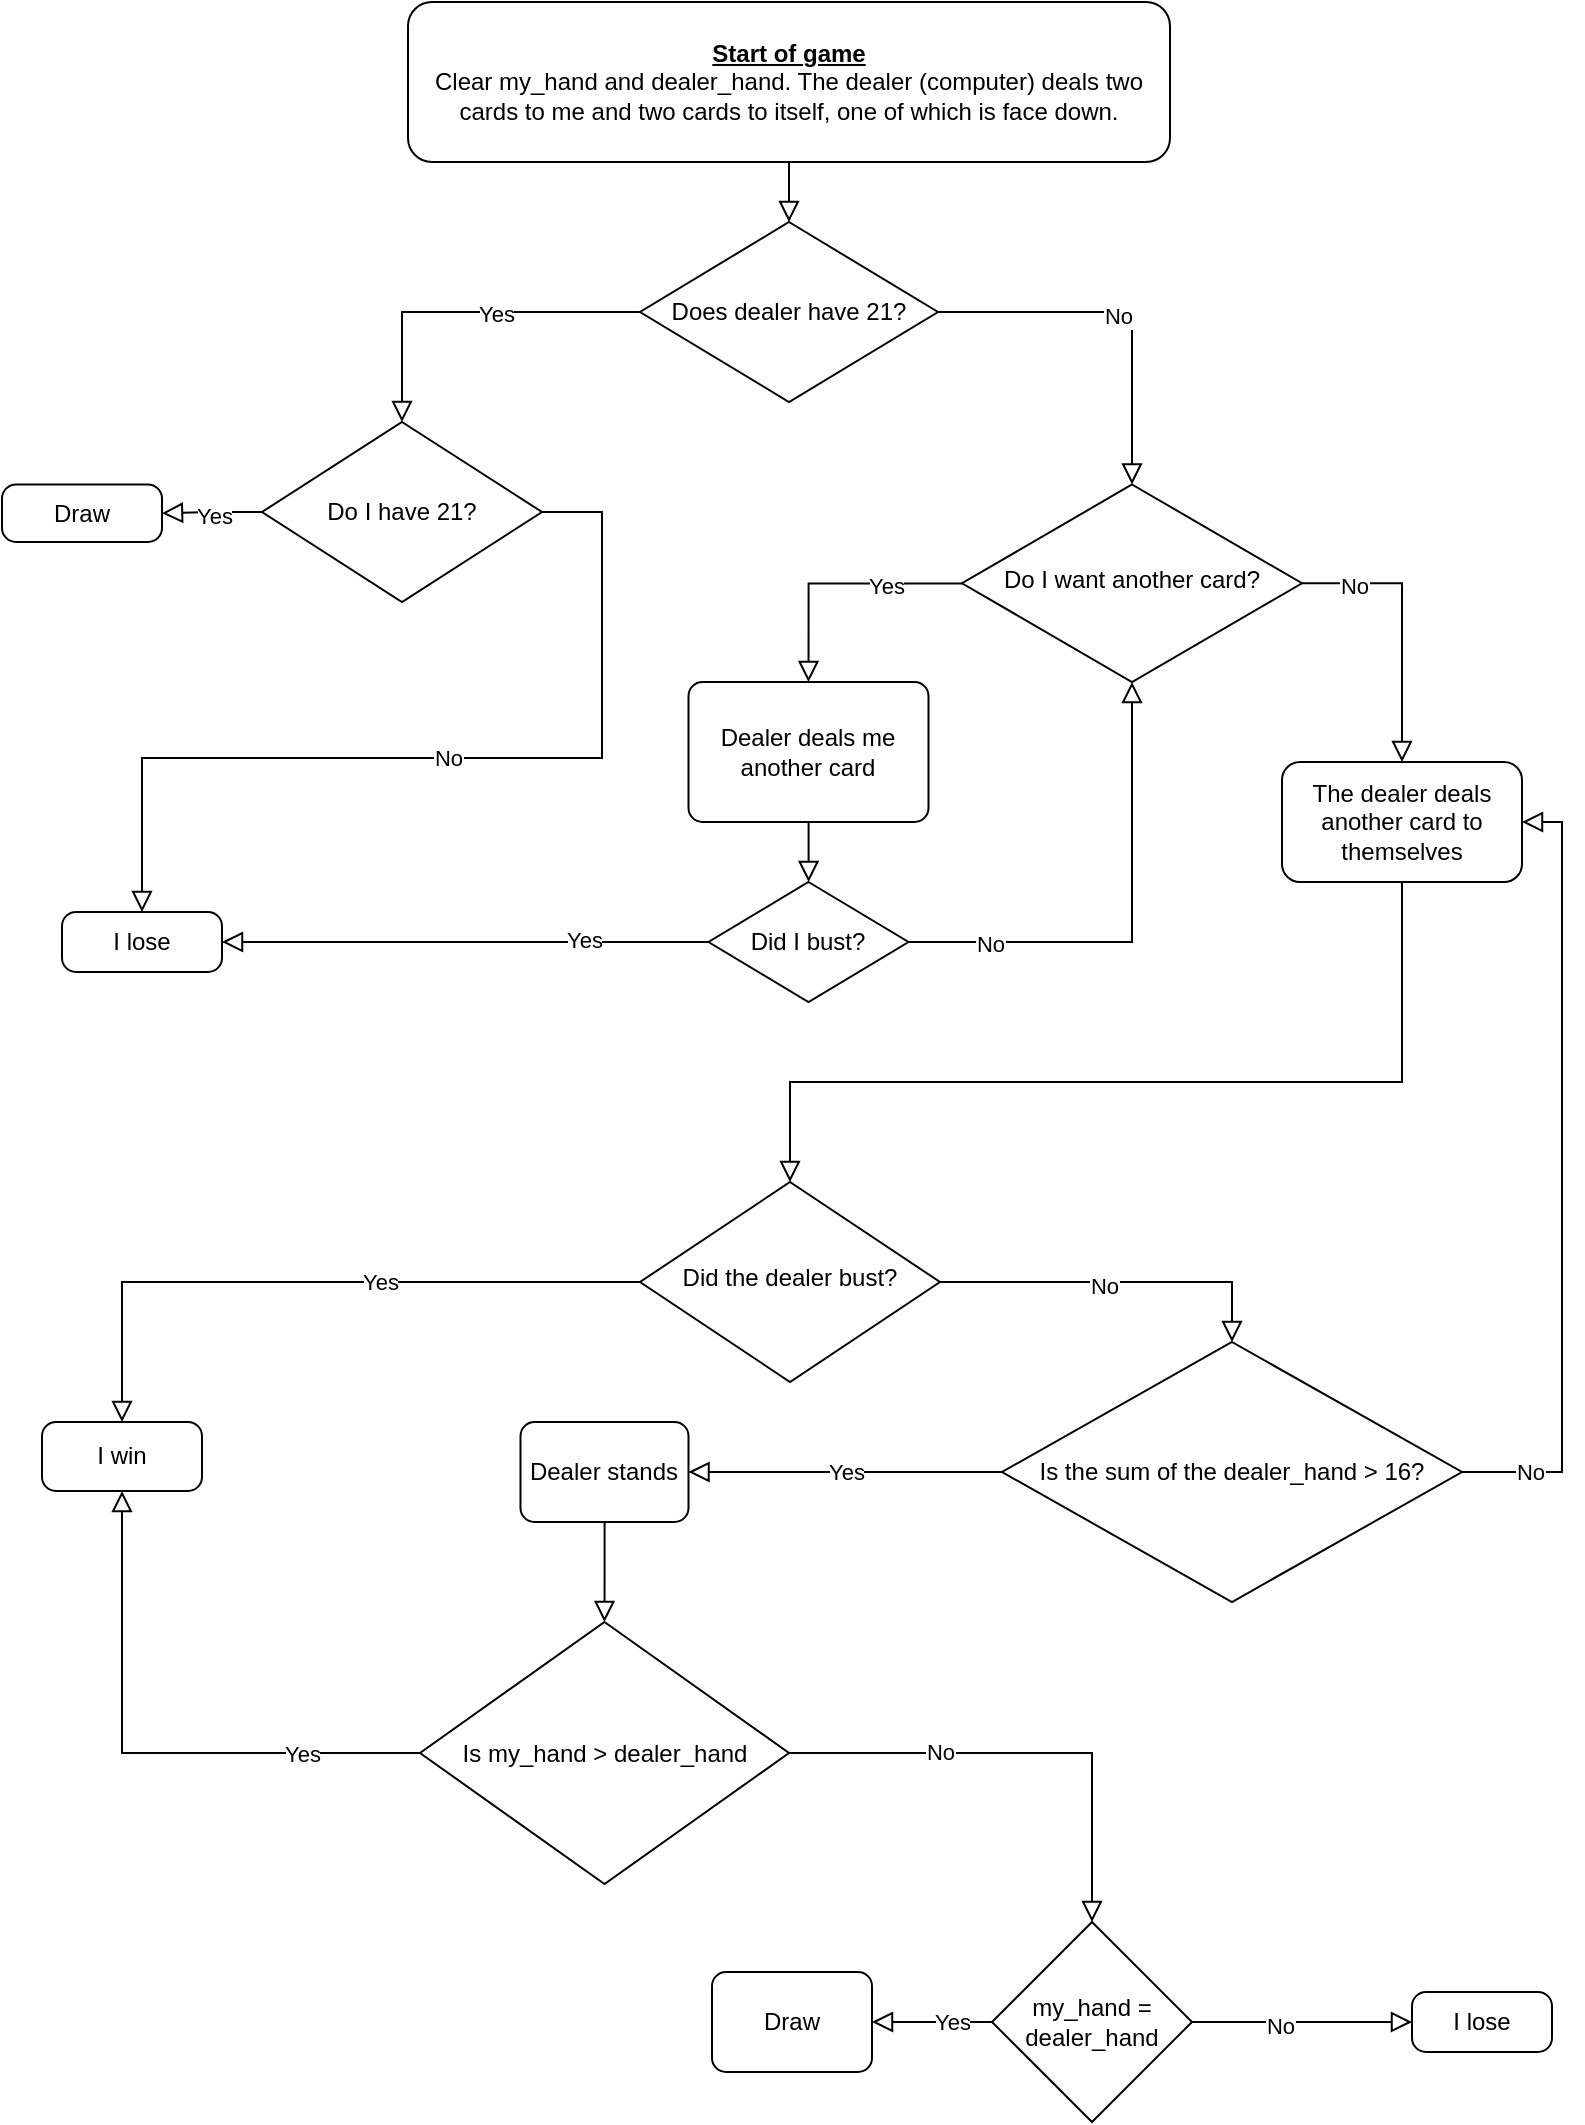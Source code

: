 <mxfile version="20.8.5" type="github">
  <diagram id="C5RBs43oDa-KdzZeNtuy" name="Page-1">
    <mxGraphModel dx="1026" dy="687" grid="1" gridSize="10" guides="1" tooltips="1" connect="1" arrows="1" fold="1" page="1" pageScale="1" pageWidth="827" pageHeight="1169" math="0" shadow="0">
      <root>
        <mxCell id="WIyWlLk6GJQsqaUBKTNV-0" />
        <mxCell id="WIyWlLk6GJQsqaUBKTNV-1" parent="WIyWlLk6GJQsqaUBKTNV-0" />
        <mxCell id="9DluYhwfyulaZyYpxclx-41" style="edgeStyle=orthogonalEdgeStyle;rounded=0;orthogonalLoop=1;jettySize=auto;html=1;entryX=0.5;entryY=0;entryDx=0;entryDy=0;entryPerimeter=0;endArrow=block;endFill=0;endSize=8;" edge="1" parent="WIyWlLk6GJQsqaUBKTNV-1" source="WIyWlLk6GJQsqaUBKTNV-3" target="9DluYhwfyulaZyYpxclx-40">
          <mxGeometry relative="1" as="geometry" />
        </mxCell>
        <mxCell id="WIyWlLk6GJQsqaUBKTNV-3" value="&lt;div&gt;&lt;u&gt;&lt;b&gt;Start of game&lt;/b&gt;&lt;/u&gt;&lt;/div&gt;&lt;div&gt;Clear my_hand and dealer_hand. The dealer (computer) deals two cards to me and two cards to itself, one of which is face down.&lt;br&gt;&lt;/div&gt;" style="rounded=1;whiteSpace=wrap;html=1;fontSize=12;glass=0;strokeWidth=1;shadow=0;" parent="WIyWlLk6GJQsqaUBKTNV-1" vertex="1">
          <mxGeometry x="223" y="30" width="381" height="80" as="geometry" />
        </mxCell>
        <mxCell id="9DluYhwfyulaZyYpxclx-97" style="edgeStyle=orthogonalEdgeStyle;rounded=0;orthogonalLoop=1;jettySize=auto;html=1;exitX=0.5;exitY=1;exitDx=0;exitDy=0;entryX=0.5;entryY=0;entryDx=0;entryDy=0;endArrow=block;endFill=0;endSize=8;" edge="1" parent="WIyWlLk6GJQsqaUBKTNV-1" source="WIyWlLk6GJQsqaUBKTNV-7" target="zeFq4oNNCg4uerHcXDFo-3">
          <mxGeometry relative="1" as="geometry">
            <Array as="points">
              <mxPoint x="720" y="570" />
              <mxPoint x="414" y="570" />
            </Array>
          </mxGeometry>
        </mxCell>
        <mxCell id="WIyWlLk6GJQsqaUBKTNV-7" value="The dealer deals another card to themselves" style="rounded=1;whiteSpace=wrap;html=1;fontSize=12;glass=0;strokeWidth=1;shadow=0;" parent="WIyWlLk6GJQsqaUBKTNV-1" vertex="1">
          <mxGeometry x="660" y="410" width="120" height="60" as="geometry" />
        </mxCell>
        <mxCell id="9DluYhwfyulaZyYpxclx-7" style="edgeStyle=orthogonalEdgeStyle;rounded=0;orthogonalLoop=1;jettySize=auto;html=1;endArrow=block;endFill=0;endSize=8;entryX=0.5;entryY=0;entryDx=0;entryDy=0;entryPerimeter=0;" edge="1" parent="WIyWlLk6GJQsqaUBKTNV-1" source="zeFq4oNNCg4uerHcXDFo-3" target="9DluYhwfyulaZyYpxclx-9">
          <mxGeometry relative="1" as="geometry">
            <mxPoint x="730" y="370" as="targetPoint" />
          </mxGeometry>
        </mxCell>
        <mxCell id="9DluYhwfyulaZyYpxclx-8" value="&lt;div&gt;No&lt;/div&gt;" style="edgeLabel;html=1;align=center;verticalAlign=middle;resizable=0;points=[];" vertex="1" connectable="0" parent="9DluYhwfyulaZyYpxclx-7">
          <mxGeometry x="-0.067" y="-2" relative="1" as="geometry">
            <mxPoint as="offset" />
          </mxGeometry>
        </mxCell>
        <mxCell id="9DluYhwfyulaZyYpxclx-102" style="edgeStyle=orthogonalEdgeStyle;rounded=0;orthogonalLoop=1;jettySize=auto;html=1;endArrow=block;endFill=0;endSize=8;" edge="1" parent="WIyWlLk6GJQsqaUBKTNV-1" source="zeFq4oNNCg4uerHcXDFo-3" target="9DluYhwfyulaZyYpxclx-2">
          <mxGeometry relative="1" as="geometry" />
        </mxCell>
        <mxCell id="9DluYhwfyulaZyYpxclx-103" value="Yes" style="edgeLabel;html=1;align=center;verticalAlign=middle;resizable=0;points=[];" vertex="1" connectable="0" parent="9DluYhwfyulaZyYpxclx-102">
          <mxGeometry x="-0.455" y="1" relative="1" as="geometry">
            <mxPoint x="-41" y="-1" as="offset" />
          </mxGeometry>
        </mxCell>
        <mxCell id="zeFq4oNNCg4uerHcXDFo-3" value="Did the dealer bust?" style="rhombus;whiteSpace=wrap;html=1;shadow=0;fontFamily=Helvetica;fontSize=12;align=center;strokeWidth=1;spacing=6;spacingTop=-4;" parent="WIyWlLk6GJQsqaUBKTNV-1" vertex="1">
          <mxGeometry x="339" y="620" width="150" height="100" as="geometry" />
        </mxCell>
        <mxCell id="9DluYhwfyulaZyYpxclx-2" value="I win" style="rounded=1;whiteSpace=wrap;html=1;absoluteArcSize=1;arcSize=14;strokeWidth=1;" vertex="1" parent="WIyWlLk6GJQsqaUBKTNV-1">
          <mxGeometry x="40" y="740" width="80" height="34.5" as="geometry" />
        </mxCell>
        <mxCell id="9DluYhwfyulaZyYpxclx-11" value="&lt;div&gt;Yes&lt;/div&gt;" style="edgeStyle=orthogonalEdgeStyle;rounded=0;orthogonalLoop=1;jettySize=auto;html=1;endArrow=block;endFill=0;endSize=8;" edge="1" parent="WIyWlLk6GJQsqaUBKTNV-1" source="9DluYhwfyulaZyYpxclx-9" target="9DluYhwfyulaZyYpxclx-10">
          <mxGeometry relative="1" as="geometry" />
        </mxCell>
        <mxCell id="9DluYhwfyulaZyYpxclx-88" style="edgeStyle=orthogonalEdgeStyle;rounded=0;orthogonalLoop=1;jettySize=auto;html=1;exitX=1;exitY=0.5;exitDx=0;exitDy=0;exitPerimeter=0;entryX=1;entryY=0.5;entryDx=0;entryDy=0;endArrow=block;endFill=0;endSize=8;" edge="1" parent="WIyWlLk6GJQsqaUBKTNV-1" source="9DluYhwfyulaZyYpxclx-9" target="WIyWlLk6GJQsqaUBKTNV-7">
          <mxGeometry relative="1" as="geometry">
            <Array as="points">
              <mxPoint x="800" y="765" />
              <mxPoint x="800" y="440" />
            </Array>
          </mxGeometry>
        </mxCell>
        <mxCell id="9DluYhwfyulaZyYpxclx-89" value="No" style="edgeLabel;html=1;align=center;verticalAlign=middle;resizable=0;points=[];" vertex="1" connectable="0" parent="9DluYhwfyulaZyYpxclx-88">
          <mxGeometry x="-0.829" relative="1" as="geometry">
            <mxPoint as="offset" />
          </mxGeometry>
        </mxCell>
        <mxCell id="9DluYhwfyulaZyYpxclx-9" value="Is the sum of the dealer_hand &amp;gt; 16?" style="strokeWidth=1;html=1;shape=mxgraph.flowchart.decision;whiteSpace=wrap;" vertex="1" parent="WIyWlLk6GJQsqaUBKTNV-1">
          <mxGeometry x="520" y="700" width="230" height="130" as="geometry" />
        </mxCell>
        <mxCell id="9DluYhwfyulaZyYpxclx-22" style="edgeStyle=orthogonalEdgeStyle;rounded=0;orthogonalLoop=1;jettySize=auto;html=1;endArrow=block;endFill=0;endSize=8;" edge="1" parent="WIyWlLk6GJQsqaUBKTNV-1" source="9DluYhwfyulaZyYpxclx-10" target="9DluYhwfyulaZyYpxclx-17">
          <mxGeometry relative="1" as="geometry" />
        </mxCell>
        <mxCell id="9DluYhwfyulaZyYpxclx-10" value="Dealer stands" style="rounded=1;whiteSpace=wrap;html=1;absoluteArcSize=1;arcSize=14;strokeWidth=1;" vertex="1" parent="WIyWlLk6GJQsqaUBKTNV-1">
          <mxGeometry x="279.25" y="740" width="84" height="50" as="geometry" />
        </mxCell>
        <mxCell id="9DluYhwfyulaZyYpxclx-20" style="edgeStyle=orthogonalEdgeStyle;rounded=0;orthogonalLoop=1;jettySize=auto;html=1;endArrow=block;endFill=0;endSize=8;" edge="1" parent="WIyWlLk6GJQsqaUBKTNV-1" source="9DluYhwfyulaZyYpxclx-17" target="9DluYhwfyulaZyYpxclx-2">
          <mxGeometry relative="1" as="geometry" />
        </mxCell>
        <mxCell id="9DluYhwfyulaZyYpxclx-21" value="Yes" style="edgeLabel;html=1;align=center;verticalAlign=middle;resizable=0;points=[];" vertex="1" connectable="0" parent="9DluYhwfyulaZyYpxclx-20">
          <mxGeometry x="-0.241" y="-3" relative="1" as="geometry">
            <mxPoint x="47" y="3" as="offset" />
          </mxGeometry>
        </mxCell>
        <mxCell id="9DluYhwfyulaZyYpxclx-64" style="edgeStyle=orthogonalEdgeStyle;rounded=0;orthogonalLoop=1;jettySize=auto;html=1;entryX=0.5;entryY=0;entryDx=0;entryDy=0;entryPerimeter=0;endArrow=block;endFill=0;endSize=8;" edge="1" parent="WIyWlLk6GJQsqaUBKTNV-1" source="9DluYhwfyulaZyYpxclx-17" target="9DluYhwfyulaZyYpxclx-23">
          <mxGeometry relative="1" as="geometry" />
        </mxCell>
        <mxCell id="9DluYhwfyulaZyYpxclx-66" value="No" style="edgeLabel;html=1;align=center;verticalAlign=middle;resizable=0;points=[];" vertex="1" connectable="0" parent="9DluYhwfyulaZyYpxclx-64">
          <mxGeometry x="-0.365" y="1" relative="1" as="geometry">
            <mxPoint as="offset" />
          </mxGeometry>
        </mxCell>
        <mxCell id="9DluYhwfyulaZyYpxclx-17" value="Is my_hand &amp;gt; dealer_hand" style="strokeWidth=1;html=1;shape=mxgraph.flowchart.decision;whiteSpace=wrap;" vertex="1" parent="WIyWlLk6GJQsqaUBKTNV-1">
          <mxGeometry x="229" y="840" width="184.5" height="131" as="geometry" />
        </mxCell>
        <mxCell id="9DluYhwfyulaZyYpxclx-68" style="edgeStyle=orthogonalEdgeStyle;rounded=0;orthogonalLoop=1;jettySize=auto;html=1;endArrow=block;endFill=0;endSize=8;" edge="1" parent="WIyWlLk6GJQsqaUBKTNV-1" source="9DluYhwfyulaZyYpxclx-23" target="9DluYhwfyulaZyYpxclx-67">
          <mxGeometry relative="1" as="geometry" />
        </mxCell>
        <mxCell id="9DluYhwfyulaZyYpxclx-91" value="No" style="edgeLabel;html=1;align=center;verticalAlign=middle;resizable=0;points=[];" vertex="1" connectable="0" parent="9DluYhwfyulaZyYpxclx-68">
          <mxGeometry x="-0.212" y="-2" relative="1" as="geometry">
            <mxPoint as="offset" />
          </mxGeometry>
        </mxCell>
        <mxCell id="9DluYhwfyulaZyYpxclx-69" style="edgeStyle=orthogonalEdgeStyle;rounded=0;orthogonalLoop=1;jettySize=auto;html=1;entryX=1;entryY=0.5;entryDx=0;entryDy=0;endArrow=block;endFill=0;endSize=8;" edge="1" parent="WIyWlLk6GJQsqaUBKTNV-1" source="9DluYhwfyulaZyYpxclx-23" target="9DluYhwfyulaZyYpxclx-25">
          <mxGeometry relative="1" as="geometry" />
        </mxCell>
        <mxCell id="9DluYhwfyulaZyYpxclx-70" value="Yes" style="edgeLabel;html=1;align=center;verticalAlign=middle;resizable=0;points=[];" vertex="1" connectable="0" parent="9DluYhwfyulaZyYpxclx-69">
          <mxGeometry x="-0.325" relative="1" as="geometry">
            <mxPoint as="offset" />
          </mxGeometry>
        </mxCell>
        <mxCell id="9DluYhwfyulaZyYpxclx-23" value="my_hand = dealer_hand" style="strokeWidth=1;html=1;shape=mxgraph.flowchart.decision;whiteSpace=wrap;" vertex="1" parent="WIyWlLk6GJQsqaUBKTNV-1">
          <mxGeometry x="515" y="990" width="100" height="100" as="geometry" />
        </mxCell>
        <mxCell id="9DluYhwfyulaZyYpxclx-25" value="Draw" style="rounded=1;whiteSpace=wrap;html=1;absoluteArcSize=1;arcSize=14;strokeWidth=1;" vertex="1" parent="WIyWlLk6GJQsqaUBKTNV-1">
          <mxGeometry x="375" y="1015" width="80" height="50" as="geometry" />
        </mxCell>
        <mxCell id="9DluYhwfyulaZyYpxclx-34" style="edgeStyle=orthogonalEdgeStyle;rounded=0;orthogonalLoop=1;jettySize=auto;html=1;endArrow=block;endFill=0;endSize=8;" edge="1" parent="WIyWlLk6GJQsqaUBKTNV-1" source="9DluYhwfyulaZyYpxclx-31" target="9DluYhwfyulaZyYpxclx-33">
          <mxGeometry relative="1" as="geometry" />
        </mxCell>
        <mxCell id="9DluYhwfyulaZyYpxclx-35" value="Yes" style="edgeLabel;html=1;align=center;verticalAlign=middle;resizable=0;points=[];" vertex="1" connectable="0" parent="9DluYhwfyulaZyYpxclx-34">
          <mxGeometry x="-0.486" y="-1" relative="1" as="geometry">
            <mxPoint as="offset" />
          </mxGeometry>
        </mxCell>
        <mxCell id="9DluYhwfyulaZyYpxclx-81" style="edgeStyle=orthogonalEdgeStyle;rounded=0;orthogonalLoop=1;jettySize=auto;html=1;entryX=0.5;entryY=1;entryDx=0;entryDy=0;endArrow=block;endFill=0;endSize=8;" edge="1" parent="WIyWlLk6GJQsqaUBKTNV-1" source="9DluYhwfyulaZyYpxclx-31" target="WIyWlLk6GJQsqaUBKTNV-6">
          <mxGeometry relative="1" as="geometry" />
        </mxCell>
        <mxCell id="9DluYhwfyulaZyYpxclx-82" value="No" style="edgeLabel;html=1;align=center;verticalAlign=middle;resizable=0;points=[];" vertex="1" connectable="0" parent="9DluYhwfyulaZyYpxclx-81">
          <mxGeometry x="-0.665" y="-1" relative="1" as="geometry">
            <mxPoint as="offset" />
          </mxGeometry>
        </mxCell>
        <mxCell id="9DluYhwfyulaZyYpxclx-31" value="Did I bust?" style="strokeWidth=1;html=1;shape=mxgraph.flowchart.decision;whiteSpace=wrap;" vertex="1" parent="WIyWlLk6GJQsqaUBKTNV-1">
          <mxGeometry x="373.25" y="470" width="100" height="60" as="geometry" />
        </mxCell>
        <mxCell id="9DluYhwfyulaZyYpxclx-33" value="I lose" style="rounded=1;whiteSpace=wrap;html=1;absoluteArcSize=1;arcSize=14;strokeWidth=1;" vertex="1" parent="WIyWlLk6GJQsqaUBKTNV-1">
          <mxGeometry x="50" y="485" width="80" height="30" as="geometry" />
        </mxCell>
        <mxCell id="9DluYhwfyulaZyYpxclx-43" style="edgeStyle=orthogonalEdgeStyle;rounded=0;orthogonalLoop=1;jettySize=auto;html=1;endArrow=block;endFill=0;endSize=8;" edge="1" parent="WIyWlLk6GJQsqaUBKTNV-1" source="9DluYhwfyulaZyYpxclx-40" target="9DluYhwfyulaZyYpxclx-42">
          <mxGeometry relative="1" as="geometry" />
        </mxCell>
        <mxCell id="9DluYhwfyulaZyYpxclx-44" value="Yes" style="edgeLabel;html=1;align=center;verticalAlign=middle;resizable=0;points=[];" vertex="1" connectable="0" parent="9DluYhwfyulaZyYpxclx-43">
          <mxGeometry x="-0.171" y="1" relative="1" as="geometry">
            <mxPoint as="offset" />
          </mxGeometry>
        </mxCell>
        <mxCell id="9DluYhwfyulaZyYpxclx-51" style="edgeStyle=orthogonalEdgeStyle;rounded=0;orthogonalLoop=1;jettySize=auto;html=1;entryX=0.5;entryY=0;entryDx=0;entryDy=0;endArrow=block;endFill=0;endSize=8;" edge="1" parent="WIyWlLk6GJQsqaUBKTNV-1" source="9DluYhwfyulaZyYpxclx-40" target="WIyWlLk6GJQsqaUBKTNV-6">
          <mxGeometry relative="1" as="geometry" />
        </mxCell>
        <mxCell id="9DluYhwfyulaZyYpxclx-52" value="No" style="edgeLabel;html=1;align=center;verticalAlign=middle;resizable=0;points=[];" vertex="1" connectable="0" parent="9DluYhwfyulaZyYpxclx-51">
          <mxGeometry x="-0.017" y="-2" relative="1" as="geometry">
            <mxPoint as="offset" />
          </mxGeometry>
        </mxCell>
        <mxCell id="9DluYhwfyulaZyYpxclx-40" value="Does dealer have 21?" style="strokeWidth=1;html=1;shape=mxgraph.flowchart.decision;whiteSpace=wrap;" vertex="1" parent="WIyWlLk6GJQsqaUBKTNV-1">
          <mxGeometry x="339" y="140" width="149" height="90" as="geometry" />
        </mxCell>
        <mxCell id="9DluYhwfyulaZyYpxclx-92" style="edgeStyle=orthogonalEdgeStyle;rounded=0;orthogonalLoop=1;jettySize=auto;html=1;entryX=1;entryY=0.5;entryDx=0;entryDy=0;endArrow=block;endFill=0;endSize=8;" edge="1" parent="WIyWlLk6GJQsqaUBKTNV-1" source="9DluYhwfyulaZyYpxclx-42" target="9DluYhwfyulaZyYpxclx-58">
          <mxGeometry relative="1" as="geometry" />
        </mxCell>
        <mxCell id="9DluYhwfyulaZyYpxclx-94" value="Yes" style="edgeLabel;html=1;align=center;verticalAlign=middle;resizable=0;points=[];" vertex="1" connectable="0" parent="9DluYhwfyulaZyYpxclx-92">
          <mxGeometry x="-0.033" y="2" relative="1" as="geometry">
            <mxPoint as="offset" />
          </mxGeometry>
        </mxCell>
        <mxCell id="9DluYhwfyulaZyYpxclx-104" value="No" style="edgeStyle=orthogonalEdgeStyle;rounded=0;orthogonalLoop=1;jettySize=auto;html=1;exitX=1;exitY=0.5;exitDx=0;exitDy=0;exitPerimeter=0;entryX=0.5;entryY=0;entryDx=0;entryDy=0;endArrow=block;endFill=0;endSize=8;" edge="1" parent="WIyWlLk6GJQsqaUBKTNV-1" source="9DluYhwfyulaZyYpxclx-42" target="9DluYhwfyulaZyYpxclx-33">
          <mxGeometry relative="1" as="geometry">
            <Array as="points">
              <mxPoint x="320" y="285" />
              <mxPoint x="320" y="408" />
              <mxPoint x="90" y="408" />
            </Array>
          </mxGeometry>
        </mxCell>
        <mxCell id="9DluYhwfyulaZyYpxclx-42" value="Do I have 21?" style="strokeWidth=1;html=1;shape=mxgraph.flowchart.decision;whiteSpace=wrap;" vertex="1" parent="WIyWlLk6GJQsqaUBKTNV-1">
          <mxGeometry x="150" y="240" width="140" height="90" as="geometry" />
        </mxCell>
        <mxCell id="9DluYhwfyulaZyYpxclx-75" style="edgeStyle=orthogonalEdgeStyle;rounded=0;orthogonalLoop=1;jettySize=auto;html=1;endArrow=block;endFill=0;endSize=8;entryX=0.5;entryY=0;entryDx=0;entryDy=0;" edge="1" parent="WIyWlLk6GJQsqaUBKTNV-1" source="WIyWlLk6GJQsqaUBKTNV-6" target="9DluYhwfyulaZyYpxclx-79">
          <mxGeometry relative="1" as="geometry" />
        </mxCell>
        <mxCell id="9DluYhwfyulaZyYpxclx-77" value="Yes" style="edgeLabel;html=1;align=center;verticalAlign=middle;resizable=0;points=[];" vertex="1" connectable="0" parent="9DluYhwfyulaZyYpxclx-75">
          <mxGeometry x="-0.386" y="1" relative="1" as="geometry">
            <mxPoint as="offset" />
          </mxGeometry>
        </mxCell>
        <mxCell id="9DluYhwfyulaZyYpxclx-98" style="edgeStyle=orthogonalEdgeStyle;rounded=0;orthogonalLoop=1;jettySize=auto;html=1;exitX=1;exitY=0.5;exitDx=0;exitDy=0;endArrow=block;endFill=0;endSize=8;" edge="1" parent="WIyWlLk6GJQsqaUBKTNV-1" source="WIyWlLk6GJQsqaUBKTNV-6" target="WIyWlLk6GJQsqaUBKTNV-7">
          <mxGeometry relative="1" as="geometry" />
        </mxCell>
        <mxCell id="9DluYhwfyulaZyYpxclx-100" value="No" style="edgeLabel;html=1;align=center;verticalAlign=middle;resizable=0;points=[];" vertex="1" connectable="0" parent="9DluYhwfyulaZyYpxclx-98">
          <mxGeometry x="-0.629" y="-1" relative="1" as="geometry">
            <mxPoint as="offset" />
          </mxGeometry>
        </mxCell>
        <mxCell id="WIyWlLk6GJQsqaUBKTNV-6" value="Do I want another card?" style="rhombus;whiteSpace=wrap;html=1;shadow=0;fontFamily=Helvetica;fontSize=12;align=center;strokeWidth=1;spacing=6;spacingTop=-4;" parent="WIyWlLk6GJQsqaUBKTNV-1" vertex="1">
          <mxGeometry x="500" y="271.25" width="170" height="98.75" as="geometry" />
        </mxCell>
        <mxCell id="9DluYhwfyulaZyYpxclx-58" value="Draw" style="rounded=1;whiteSpace=wrap;html=1;absoluteArcSize=1;arcSize=14;strokeWidth=1;" vertex="1" parent="WIyWlLk6GJQsqaUBKTNV-1">
          <mxGeometry x="20" y="271.25" width="80" height="28.75" as="geometry" />
        </mxCell>
        <mxCell id="9DluYhwfyulaZyYpxclx-67" value="I lose" style="rounded=1;whiteSpace=wrap;html=1;absoluteArcSize=1;arcSize=14;strokeWidth=1;" vertex="1" parent="WIyWlLk6GJQsqaUBKTNV-1">
          <mxGeometry x="725" y="1025" width="70" height="30" as="geometry" />
        </mxCell>
        <mxCell id="9DluYhwfyulaZyYpxclx-80" style="edgeStyle=orthogonalEdgeStyle;rounded=0;orthogonalLoop=1;jettySize=auto;html=1;endArrow=block;endFill=0;endSize=8;" edge="1" parent="WIyWlLk6GJQsqaUBKTNV-1" source="9DluYhwfyulaZyYpxclx-79" target="9DluYhwfyulaZyYpxclx-31">
          <mxGeometry relative="1" as="geometry" />
        </mxCell>
        <mxCell id="9DluYhwfyulaZyYpxclx-79" value="Dealer deals me another card" style="rounded=1;whiteSpace=wrap;html=1;absoluteArcSize=1;arcSize=14;strokeWidth=1;" vertex="1" parent="WIyWlLk6GJQsqaUBKTNV-1">
          <mxGeometry x="363.25" y="370" width="120" height="70" as="geometry" />
        </mxCell>
      </root>
    </mxGraphModel>
  </diagram>
</mxfile>

